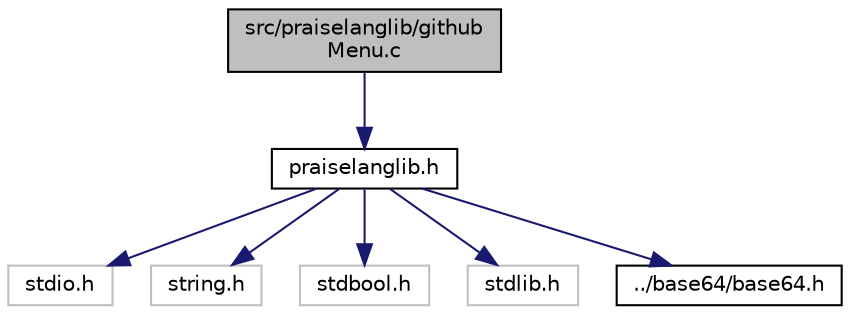 digraph "src/praiselanglib/githubMenu.c"
{
 // LATEX_PDF_SIZE
  edge [fontname="Helvetica",fontsize="10",labelfontname="Helvetica",labelfontsize="10"];
  node [fontname="Helvetica",fontsize="10",shape=record];
  Node1 [label="src/praiselanglib/github\lMenu.c",height=0.2,width=0.4,color="black", fillcolor="grey75", style="filled", fontcolor="black",tooltip="prints github source code related information"];
  Node1 -> Node2 [color="midnightblue",fontsize="10",style="solid",fontname="Helvetica"];
  Node2 [label="praiselanglib.h",height=0.2,width=0.4,color="black", fillcolor="white", style="filled",URL="$d5/d44/praiselanglib_8h.html",tooltip=" "];
  Node2 -> Node3 [color="midnightblue",fontsize="10",style="solid",fontname="Helvetica"];
  Node3 [label="stdio.h",height=0.2,width=0.4,color="grey75", fillcolor="white", style="filled",tooltip=" "];
  Node2 -> Node4 [color="midnightblue",fontsize="10",style="solid",fontname="Helvetica"];
  Node4 [label="string.h",height=0.2,width=0.4,color="grey75", fillcolor="white", style="filled",tooltip=" "];
  Node2 -> Node5 [color="midnightblue",fontsize="10",style="solid",fontname="Helvetica"];
  Node5 [label="stdbool.h",height=0.2,width=0.4,color="grey75", fillcolor="white", style="filled",tooltip=" "];
  Node2 -> Node6 [color="midnightblue",fontsize="10",style="solid",fontname="Helvetica"];
  Node6 [label="stdlib.h",height=0.2,width=0.4,color="grey75", fillcolor="white", style="filled",tooltip=" "];
  Node2 -> Node7 [color="midnightblue",fontsize="10",style="solid",fontname="Helvetica"];
  Node7 [label="../base64/base64.h",height=0.2,width=0.4,color="black", fillcolor="white", style="filled",URL="$d2/d6f/base64_8h.html",tooltip="base64 encryption/decryption library (code by Wei Zhicheng)"];
}
